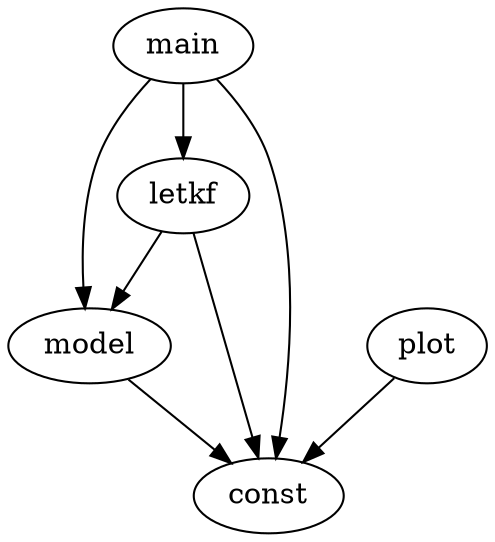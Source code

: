 digraph {
    letkf -> model;
    letkf -> const;
    main -> const;
    main -> model;
    main -> letkf;
    model -> const;
    plot -> const;
}
